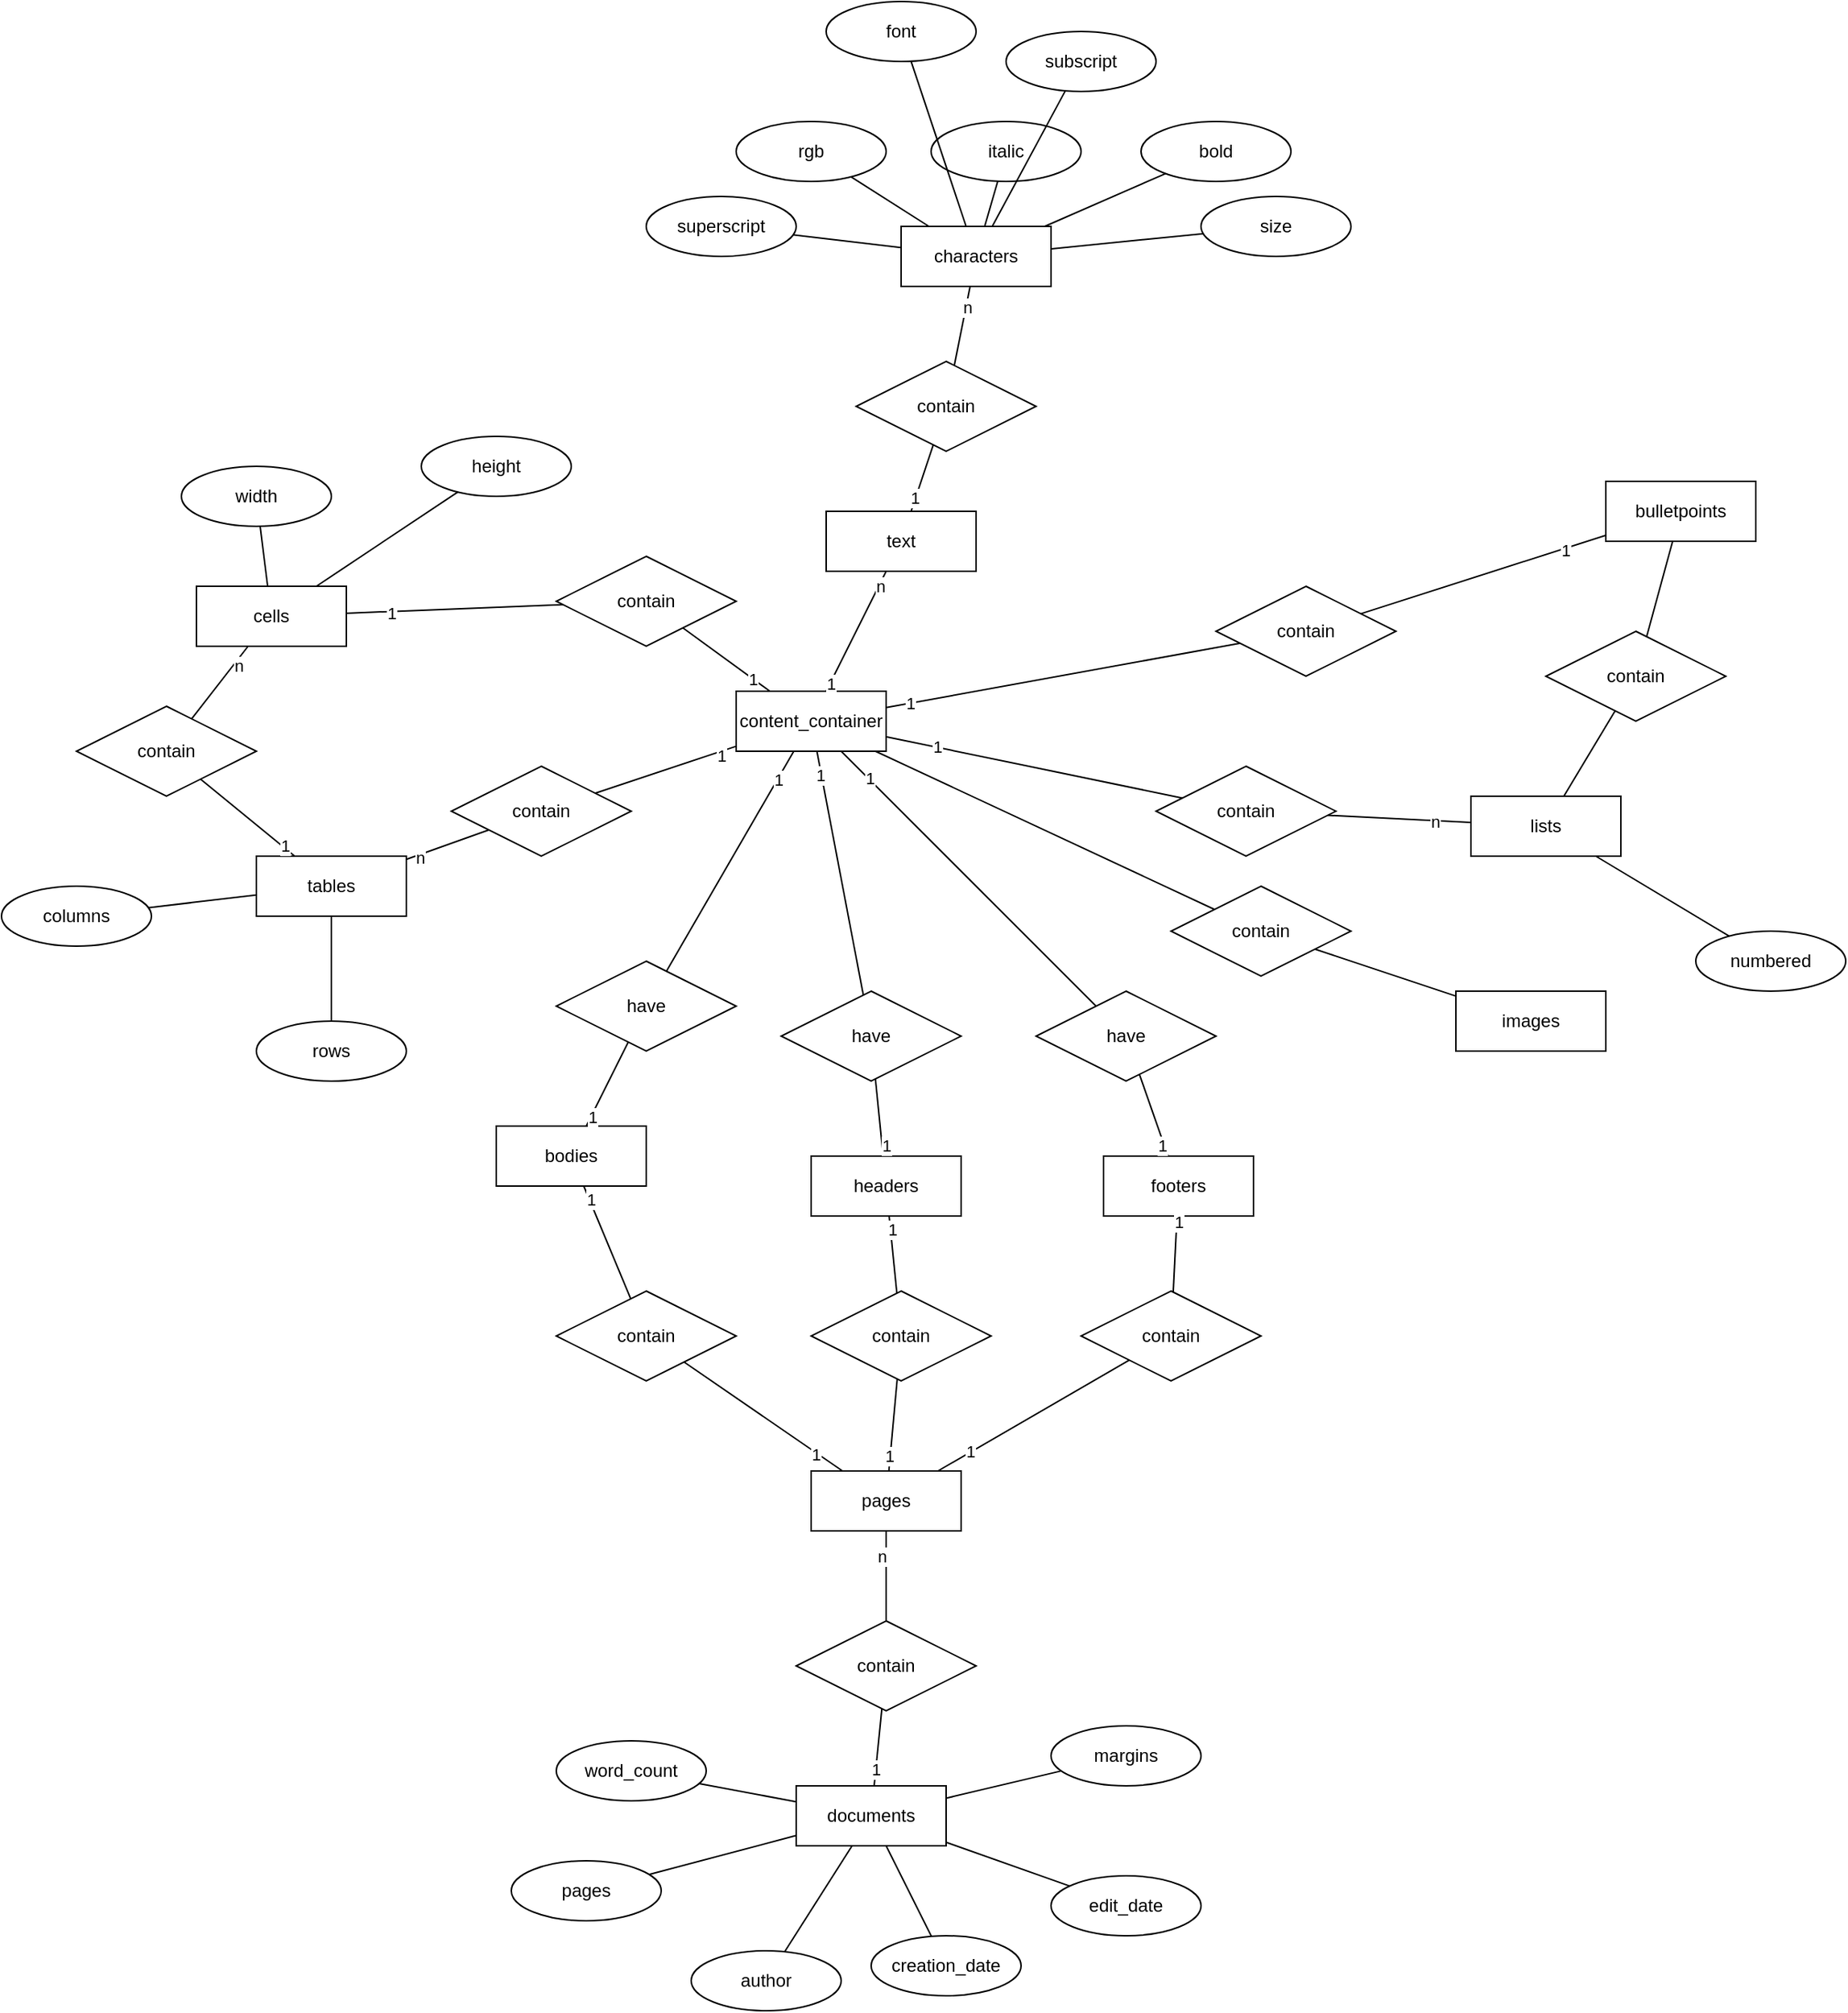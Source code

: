 <mxfile version="28.2.3">
  <diagram id="R2lEEEUBdFMjLlhIrx00" name="Page-1">
    <mxGraphModel grid="1" page="1" gridSize="10" guides="1" tooltips="1" connect="1" arrows="1" fold="1" pageScale="1" pageWidth="850" pageHeight="1100" math="0" shadow="0" extFonts="Permanent Marker^https://fonts.googleapis.com/css?family=Permanent+Marker">
      <root>
        <mxCell id="0" />
        <mxCell id="1" parent="0" />
        <mxCell id="701janBloOA3HdeUx_5--1" value="bold" style="ellipse;whiteSpace=wrap;html=1;align=center;" vertex="1" parent="1">
          <mxGeometry x="350" y="290" width="100" height="40" as="geometry" />
        </mxCell>
        <mxCell id="701janBloOA3HdeUx_5--2" value="characters" style="whiteSpace=wrap;html=1;align=center;" vertex="1" parent="1">
          <mxGeometry x="190" y="360" width="100" height="40" as="geometry" />
        </mxCell>
        <mxCell id="701janBloOA3HdeUx_5--4" value="italic" style="ellipse;whiteSpace=wrap;html=1;align=center;" vertex="1" parent="1">
          <mxGeometry x="210" y="290" width="100" height="40" as="geometry" />
        </mxCell>
        <mxCell id="701janBloOA3HdeUx_5--5" value="rgb" style="ellipse;whiteSpace=wrap;html=1;align=center;" vertex="1" parent="1">
          <mxGeometry x="80" y="290" width="100" height="40" as="geometry" />
        </mxCell>
        <mxCell id="701janBloOA3HdeUx_5--8" value="contain" style="shape=rhombus;perimeter=rhombusPerimeter;whiteSpace=wrap;html=1;align=center;" vertex="1" parent="1">
          <mxGeometry x="160" y="450" width="120" height="60" as="geometry" />
        </mxCell>
        <mxCell id="701janBloOA3HdeUx_5--9" value="tables" style="whiteSpace=wrap;html=1;align=center;" vertex="1" parent="1">
          <mxGeometry x="-240" y="780" width="100" height="40" as="geometry" />
        </mxCell>
        <mxCell id="701janBloOA3HdeUx_5--10" value="lists" style="whiteSpace=wrap;html=1;align=center;" vertex="1" parent="1">
          <mxGeometry x="570" y="740" width="100" height="40" as="geometry" />
        </mxCell>
        <mxCell id="701janBloOA3HdeUx_5--13" value="superscript" style="ellipse;whiteSpace=wrap;html=1;align=center;" vertex="1" parent="1">
          <mxGeometry x="20" y="340" width="100" height="40" as="geometry" />
        </mxCell>
        <mxCell id="701janBloOA3HdeUx_5--14" value="subscript" style="ellipse;whiteSpace=wrap;html=1;align=center;" vertex="1" parent="1">
          <mxGeometry x="260" y="230" width="100" height="40" as="geometry" />
        </mxCell>
        <mxCell id="701janBloOA3HdeUx_5--15" value="text" style="whiteSpace=wrap;html=1;align=center;" vertex="1" parent="1">
          <mxGeometry x="140" y="550" width="100" height="40" as="geometry" />
        </mxCell>
        <mxCell id="701janBloOA3HdeUx_5--16" value="images" style="whiteSpace=wrap;html=1;align=center;" vertex="1" parent="1">
          <mxGeometry x="560" y="870" width="100" height="40" as="geometry" />
        </mxCell>
        <mxCell id="701janBloOA3HdeUx_5--18" value="contain" style="shape=rhombus;perimeter=rhombusPerimeter;whiteSpace=wrap;html=1;align=center;" vertex="1" parent="1">
          <mxGeometry x="620" y="630" width="120" height="60" as="geometry" />
        </mxCell>
        <mxCell id="701janBloOA3HdeUx_5--19" value="documents" style="whiteSpace=wrap;html=1;align=center;" vertex="1" parent="1">
          <mxGeometry x="120" y="1400" width="100" height="40" as="geometry" />
        </mxCell>
        <mxCell id="701janBloOA3HdeUx_5--20" value="contain" style="shape=rhombus;perimeter=rhombusPerimeter;whiteSpace=wrap;html=1;align=center;" vertex="1" parent="1">
          <mxGeometry x="-360" y="680" width="120" height="60" as="geometry" />
        </mxCell>
        <mxCell id="701janBloOA3HdeUx_5--23" value="contain" style="shape=rhombus;perimeter=rhombusPerimeter;whiteSpace=wrap;html=1;align=center;" vertex="1" parent="1">
          <mxGeometry x="360" y="720" width="120" height="60" as="geometry" />
        </mxCell>
        <mxCell id="701janBloOA3HdeUx_5--24" value="contain" style="shape=rhombus;perimeter=rhombusPerimeter;whiteSpace=wrap;html=1;align=center;" vertex="1" parent="1">
          <mxGeometry x="370" y="800" width="120" height="60" as="geometry" />
        </mxCell>
        <mxCell id="701janBloOA3HdeUx_5--25" value="margins" style="ellipse;whiteSpace=wrap;html=1;align=center;" vertex="1" parent="1">
          <mxGeometry x="290" y="1360" width="100" height="40" as="geometry" />
        </mxCell>
        <mxCell id="701janBloOA3HdeUx_5--26" value="bodies" style="whiteSpace=wrap;html=1;align=center;" vertex="1" parent="1">
          <mxGeometry x="-80" y="960" width="100" height="40" as="geometry" />
        </mxCell>
        <mxCell id="701janBloOA3HdeUx_5--27" value="headers" style="whiteSpace=wrap;html=1;align=center;" vertex="1" parent="1">
          <mxGeometry x="130" y="980" width="100" height="40" as="geometry" />
        </mxCell>
        <mxCell id="701janBloOA3HdeUx_5--28" value="footers" style="whiteSpace=wrap;html=1;align=center;" vertex="1" parent="1">
          <mxGeometry x="325" y="980" width="100" height="40" as="geometry" />
        </mxCell>
        <mxCell id="701janBloOA3HdeUx_5--29" value="content_container" style="whiteSpace=wrap;html=1;align=center;" vertex="1" parent="1">
          <mxGeometry x="80" y="670" width="100" height="40" as="geometry" />
        </mxCell>
        <mxCell id="701janBloOA3HdeUx_5--30" value="have" style="shape=rhombus;perimeter=rhombusPerimeter;whiteSpace=wrap;html=1;align=center;" vertex="1" parent="1">
          <mxGeometry x="-40" y="850" width="120" height="60" as="geometry" />
        </mxCell>
        <mxCell id="701janBloOA3HdeUx_5--34" value="" style="endArrow=none;html=1;rounded=0;" edge="1" parent="1" source="701janBloOA3HdeUx_5--127" target="701janBloOA3HdeUx_5--26">
          <mxGeometry width="50" height="50" relative="1" as="geometry">
            <mxPoint x="133.75" y="1033.125" as="sourcePoint" />
            <mxPoint x="160" y="1050" as="targetPoint" />
          </mxGeometry>
        </mxCell>
        <mxCell id="701janBloOA3HdeUx_5--139" value="1" style="edgeLabel;html=1;align=center;verticalAlign=middle;resizable=0;points=[];" connectable="0" vertex="1" parent="701janBloOA3HdeUx_5--34">
          <mxGeometry x="0.763" y="-1" relative="1" as="geometry">
            <mxPoint as="offset" />
          </mxGeometry>
        </mxCell>
        <mxCell id="701janBloOA3HdeUx_5--35" value="" style="endArrow=none;html=1;rounded=0;" edge="1" parent="1" source="701janBloOA3HdeUx_5--133" target="701janBloOA3HdeUx_5--27">
          <mxGeometry width="50" height="50" relative="1" as="geometry">
            <mxPoint x="200" y="1080" as="sourcePoint" />
            <mxPoint x="320" y="1000" as="targetPoint" />
          </mxGeometry>
        </mxCell>
        <mxCell id="701janBloOA3HdeUx_5--140" value="1" style="edgeLabel;html=1;align=center;verticalAlign=middle;resizable=0;points=[];" connectable="0" vertex="1" parent="701janBloOA3HdeUx_5--35">
          <mxGeometry x="0.657" y="-1" relative="1" as="geometry">
            <mxPoint as="offset" />
          </mxGeometry>
        </mxCell>
        <mxCell id="701janBloOA3HdeUx_5--36" value="" style="endArrow=none;html=1;rounded=0;" edge="1" parent="1" source="701janBloOA3HdeUx_5--134" target="701janBloOA3HdeUx_5--28">
          <mxGeometry width="50" height="50" relative="1" as="geometry">
            <mxPoint x="320" y="1100" as="sourcePoint" />
            <mxPoint x="395" y="990" as="targetPoint" />
          </mxGeometry>
        </mxCell>
        <mxCell id="701janBloOA3HdeUx_5--141" value="1" style="edgeLabel;html=1;align=center;verticalAlign=middle;resizable=0;points=[];" connectable="0" vertex="1" parent="701janBloOA3HdeUx_5--36">
          <mxGeometry x="0.851" y="-1" relative="1" as="geometry">
            <mxPoint as="offset" />
          </mxGeometry>
        </mxCell>
        <mxCell id="701janBloOA3HdeUx_5--37" value="" style="endArrow=none;html=1;rounded=0;" edge="1" parent="1" source="701janBloOA3HdeUx_5--122" target="701janBloOA3HdeUx_5--19">
          <mxGeometry width="50" height="50" relative="1" as="geometry">
            <mxPoint x="130.526" y="1265.263" as="sourcePoint" />
            <mxPoint x="545" y="1130" as="targetPoint" />
          </mxGeometry>
        </mxCell>
        <mxCell id="701janBloOA3HdeUx_5--125" value="1" style="edgeLabel;html=1;align=center;verticalAlign=middle;resizable=0;points=[];" connectable="0" vertex="1" parent="701janBloOA3HdeUx_5--37">
          <mxGeometry x="0.569" relative="1" as="geometry">
            <mxPoint as="offset" />
          </mxGeometry>
        </mxCell>
        <mxCell id="701janBloOA3HdeUx_5--38" value="" style="endArrow=none;html=1;rounded=0;" edge="1" parent="1" source="701janBloOA3HdeUx_5--26" target="701janBloOA3HdeUx_5--30">
          <mxGeometry width="50" height="50" relative="1" as="geometry">
            <mxPoint x="371" y="1063" as="sourcePoint" />
            <mxPoint x="270" y="1000" as="targetPoint" />
          </mxGeometry>
        </mxCell>
        <mxCell id="701janBloOA3HdeUx_5--142" value="1" style="edgeLabel;html=1;align=center;verticalAlign=middle;resizable=0;points=[];" connectable="0" vertex="1" parent="701janBloOA3HdeUx_5--38">
          <mxGeometry x="-0.773" y="-1" relative="1" as="geometry">
            <mxPoint as="offset" />
          </mxGeometry>
        </mxCell>
        <mxCell id="701janBloOA3HdeUx_5--39" value="" style="endArrow=none;html=1;rounded=0;" edge="1" parent="1" source="701janBloOA3HdeUx_5--27" target="701janBloOA3HdeUx_5--145">
          <mxGeometry width="50" height="50" relative="1" as="geometry">
            <mxPoint x="350" y="935" as="sourcePoint" />
            <mxPoint x="180" y="900.0" as="targetPoint" />
          </mxGeometry>
        </mxCell>
        <mxCell id="701janBloOA3HdeUx_5--149" value="1" style="edgeLabel;html=1;align=center;verticalAlign=middle;resizable=0;points=[];" connectable="0" vertex="1" parent="701janBloOA3HdeUx_5--39">
          <mxGeometry x="-0.725" y="-2" relative="1" as="geometry">
            <mxPoint as="offset" />
          </mxGeometry>
        </mxCell>
        <mxCell id="701janBloOA3HdeUx_5--40" value="" style="endArrow=none;html=1;rounded=0;" edge="1" parent="1" source="701janBloOA3HdeUx_5--28" target="701janBloOA3HdeUx_5--146">
          <mxGeometry width="50" height="50" relative="1" as="geometry">
            <mxPoint x="330" y="930" as="sourcePoint" />
            <mxPoint x="290" y="850" as="targetPoint" />
          </mxGeometry>
        </mxCell>
        <mxCell id="701janBloOA3HdeUx_5--150" value="1" style="edgeLabel;html=1;align=center;verticalAlign=middle;resizable=0;points=[];" connectable="0" vertex="1" parent="701janBloOA3HdeUx_5--40">
          <mxGeometry x="-0.72" y="2" relative="1" as="geometry">
            <mxPoint as="offset" />
          </mxGeometry>
        </mxCell>
        <mxCell id="701janBloOA3HdeUx_5--43" value="" style="endArrow=none;html=1;rounded=0;" edge="1" parent="1" source="701janBloOA3HdeUx_5--30" target="701janBloOA3HdeUx_5--29">
          <mxGeometry width="50" height="50" relative="1" as="geometry">
            <mxPoint x="484" y="945" as="sourcePoint" />
            <mxPoint x="390" y="900" as="targetPoint" />
          </mxGeometry>
        </mxCell>
        <mxCell id="701janBloOA3HdeUx_5--152" value="1" style="edgeLabel;html=1;align=center;verticalAlign=middle;resizable=0;points=[];" connectable="0" vertex="1" parent="701janBloOA3HdeUx_5--43">
          <mxGeometry x="0.739" relative="1" as="geometry">
            <mxPoint as="offset" />
          </mxGeometry>
        </mxCell>
        <mxCell id="701janBloOA3HdeUx_5--44" value="" style="endArrow=none;html=1;rounded=0;" edge="1" parent="1" source="701janBloOA3HdeUx_5--29" target="701janBloOA3HdeUx_5--23">
          <mxGeometry width="50" height="50" relative="1" as="geometry">
            <mxPoint x="446" y="864" as="sourcePoint" />
            <mxPoint x="430" y="810" as="targetPoint" />
          </mxGeometry>
        </mxCell>
        <mxCell id="701janBloOA3HdeUx_5--111" value="1" style="edgeLabel;html=1;align=center;verticalAlign=middle;resizable=0;points=[];" connectable="0" vertex="1" parent="701janBloOA3HdeUx_5--44">
          <mxGeometry x="-0.658" y="1" relative="1" as="geometry">
            <mxPoint as="offset" />
          </mxGeometry>
        </mxCell>
        <mxCell id="701janBloOA3HdeUx_5--46" value="" style="endArrow=none;html=1;rounded=0;" edge="1" parent="1" source="701janBloOA3HdeUx_5--95" target="701janBloOA3HdeUx_5--9">
          <mxGeometry width="50" height="50" relative="1" as="geometry">
            <mxPoint x="460" y="743" as="sourcePoint" />
            <mxPoint x="470" y="700" as="targetPoint" />
          </mxGeometry>
        </mxCell>
        <mxCell id="701janBloOA3HdeUx_5--106" value="n" style="edgeLabel;html=1;align=center;verticalAlign=middle;resizable=0;points=[];" connectable="0" vertex="1" parent="701janBloOA3HdeUx_5--46">
          <mxGeometry x="0.718" y="2" relative="1" as="geometry">
            <mxPoint as="offset" />
          </mxGeometry>
        </mxCell>
        <mxCell id="701janBloOA3HdeUx_5--47" value="" style="endArrow=none;html=1;rounded=0;" edge="1" parent="1" source="701janBloOA3HdeUx_5--23" target="701janBloOA3HdeUx_5--10">
          <mxGeometry width="50" height="50" relative="1" as="geometry">
            <mxPoint x="330" y="800" as="sourcePoint" />
            <mxPoint x="240" y="680" as="targetPoint" />
          </mxGeometry>
        </mxCell>
        <mxCell id="701janBloOA3HdeUx_5--112" value="n" style="edgeLabel;html=1;align=center;verticalAlign=middle;resizable=0;points=[];" connectable="0" vertex="1" parent="701janBloOA3HdeUx_5--47">
          <mxGeometry x="0.492" relative="1" as="geometry">
            <mxPoint as="offset" />
          </mxGeometry>
        </mxCell>
        <mxCell id="701janBloOA3HdeUx_5--50" value="" style="endArrow=none;html=1;rounded=0;" edge="1" parent="1" source="701janBloOA3HdeUx_5--9" target="701janBloOA3HdeUx_5--20">
          <mxGeometry width="50" height="50" relative="1" as="geometry">
            <mxPoint x="306" y="790" as="sourcePoint" />
            <mxPoint x="210" y="680" as="targetPoint" />
          </mxGeometry>
        </mxCell>
        <mxCell id="701janBloOA3HdeUx_5--109" value="1" style="edgeLabel;html=1;align=center;verticalAlign=middle;resizable=0;points=[];" connectable="0" vertex="1" parent="701janBloOA3HdeUx_5--50">
          <mxGeometry x="-0.764" y="-1" relative="1" as="geometry">
            <mxPoint as="offset" />
          </mxGeometry>
        </mxCell>
        <mxCell id="701janBloOA3HdeUx_5--51" value="" style="endArrow=none;html=1;rounded=0;" edge="1" parent="1" source="701janBloOA3HdeUx_5--92" target="701janBloOA3HdeUx_5--29">
          <mxGeometry width="50" height="50" relative="1" as="geometry">
            <mxPoint x="220" y="670" as="sourcePoint" />
            <mxPoint x="234" y="610" as="targetPoint" />
          </mxGeometry>
        </mxCell>
        <mxCell id="701janBloOA3HdeUx_5--108" value="1" style="edgeLabel;html=1;align=center;verticalAlign=middle;resizable=0;points=[];" connectable="0" vertex="1" parent="701janBloOA3HdeUx_5--51">
          <mxGeometry x="0.6" relative="1" as="geometry">
            <mxPoint as="offset" />
          </mxGeometry>
        </mxCell>
        <mxCell id="701janBloOA3HdeUx_5--52" value="" style="endArrow=none;html=1;rounded=0;" edge="1" parent="1" source="701janBloOA3HdeUx_5--10" target="701janBloOA3HdeUx_5--18">
          <mxGeometry width="50" height="50" relative="1" as="geometry">
            <mxPoint x="250" y="537" as="sourcePoint" />
            <mxPoint x="320" y="520" as="targetPoint" />
          </mxGeometry>
        </mxCell>
        <mxCell id="701janBloOA3HdeUx_5--53" value="" style="endArrow=none;html=1;rounded=0;" edge="1" parent="1" source="701janBloOA3HdeUx_5--18" target="701janBloOA3HdeUx_5--84">
          <mxGeometry width="50" height="50" relative="1" as="geometry">
            <mxPoint x="311" y="503" as="sourcePoint" />
            <mxPoint x="590" y="440" as="targetPoint" />
          </mxGeometry>
        </mxCell>
        <mxCell id="701janBloOA3HdeUx_5--55" value="" style="endArrow=none;html=1;rounded=0;" edge="1" parent="1" source="701janBloOA3HdeUx_5--15" target="701janBloOA3HdeUx_5--8">
          <mxGeometry width="50" height="50" relative="1" as="geometry">
            <mxPoint x="320" y="390" as="sourcePoint" />
            <mxPoint x="280" y="350" as="targetPoint" />
          </mxGeometry>
        </mxCell>
        <mxCell id="701janBloOA3HdeUx_5--119" value="1" style="edgeLabel;html=1;align=center;verticalAlign=middle;resizable=0;points=[];" connectable="0" vertex="1" parent="701janBloOA3HdeUx_5--55">
          <mxGeometry x="-0.594" y="1" relative="1" as="geometry">
            <mxPoint as="offset" />
          </mxGeometry>
        </mxCell>
        <mxCell id="701janBloOA3HdeUx_5--56" value="" style="endArrow=none;html=1;rounded=0;" edge="1" parent="1" source="701janBloOA3HdeUx_5--2" target="701janBloOA3HdeUx_5--8">
          <mxGeometry width="50" height="50" relative="1" as="geometry">
            <mxPoint x="357" y="425" as="sourcePoint" />
            <mxPoint x="260" y="380" as="targetPoint" />
          </mxGeometry>
        </mxCell>
        <mxCell id="701janBloOA3HdeUx_5--120" value="n" style="edgeLabel;html=1;align=center;verticalAlign=middle;resizable=0;points=[];" connectable="0" vertex="1" parent="701janBloOA3HdeUx_5--56">
          <mxGeometry x="-0.486" y="1" relative="1" as="geometry">
            <mxPoint as="offset" />
          </mxGeometry>
        </mxCell>
        <mxCell id="701janBloOA3HdeUx_5--57" value="" style="endArrow=none;html=1;rounded=0;" edge="1" parent="1" source="701janBloOA3HdeUx_5--4" target="701janBloOA3HdeUx_5--2">
          <mxGeometry width="50" height="50" relative="1" as="geometry">
            <mxPoint x="370" y="410" as="sourcePoint" />
            <mxPoint x="280" y="464" as="targetPoint" />
          </mxGeometry>
        </mxCell>
        <mxCell id="701janBloOA3HdeUx_5--58" value="" style="endArrow=none;html=1;rounded=0;" edge="1" parent="1" source="701janBloOA3HdeUx_5--1" target="701janBloOA3HdeUx_5--2">
          <mxGeometry width="50" height="50" relative="1" as="geometry">
            <mxPoint x="318" y="350" as="sourcePoint" />
            <mxPoint x="310" y="380" as="targetPoint" />
          </mxGeometry>
        </mxCell>
        <mxCell id="701janBloOA3HdeUx_5--59" value="" style="endArrow=none;html=1;rounded=0;" edge="1" parent="1" source="701janBloOA3HdeUx_5--14" target="701janBloOA3HdeUx_5--2">
          <mxGeometry width="50" height="50" relative="1" as="geometry">
            <mxPoint x="420" y="360" as="sourcePoint" />
            <mxPoint x="340" y="395" as="targetPoint" />
          </mxGeometry>
        </mxCell>
        <mxCell id="701janBloOA3HdeUx_5--60" value="" style="endArrow=none;html=1;rounded=0;" edge="1" parent="1" source="701janBloOA3HdeUx_5--5" target="701janBloOA3HdeUx_5--2">
          <mxGeometry width="50" height="50" relative="1" as="geometry">
            <mxPoint x="389" y="390" as="sourcePoint" />
            <mxPoint x="340" y="480" as="targetPoint" />
          </mxGeometry>
        </mxCell>
        <mxCell id="701janBloOA3HdeUx_5--61" value="" style="endArrow=none;html=1;rounded=0;" edge="1" parent="1" source="701janBloOA3HdeUx_5--2" target="701janBloOA3HdeUx_5--13">
          <mxGeometry width="50" height="50" relative="1" as="geometry">
            <mxPoint x="260" y="380" as="sourcePoint" />
            <mxPoint x="313" y="413" as="targetPoint" />
          </mxGeometry>
        </mxCell>
        <mxCell id="701janBloOA3HdeUx_5--62" value="creation_date" style="ellipse;whiteSpace=wrap;html=1;align=center;" vertex="1" parent="1">
          <mxGeometry x="170" y="1500" width="100" height="40" as="geometry" />
        </mxCell>
        <mxCell id="701janBloOA3HdeUx_5--63" value="edit_date" style="ellipse;whiteSpace=wrap;html=1;align=center;" vertex="1" parent="1">
          <mxGeometry x="290" y="1460" width="100" height="40" as="geometry" />
        </mxCell>
        <mxCell id="701janBloOA3HdeUx_5--64" value="word_count" style="ellipse;whiteSpace=wrap;html=1;align=center;" vertex="1" parent="1">
          <mxGeometry x="-40" y="1370" width="100" height="40" as="geometry" />
        </mxCell>
        <mxCell id="701janBloOA3HdeUx_5--65" value="pages" style="ellipse;whiteSpace=wrap;html=1;align=center;" vertex="1" parent="1">
          <mxGeometry x="-70" y="1450" width="100" height="40" as="geometry" />
        </mxCell>
        <mxCell id="701janBloOA3HdeUx_5--67" value="" style="endArrow=none;html=1;rounded=0;" edge="1" parent="1" source="701janBloOA3HdeUx_5--25" target="701janBloOA3HdeUx_5--19">
          <mxGeometry width="50" height="50" relative="1" as="geometry">
            <mxPoint x="400" y="1400" as="sourcePoint" />
            <mxPoint x="400" y="1470" as="targetPoint" />
          </mxGeometry>
        </mxCell>
        <mxCell id="701janBloOA3HdeUx_5--68" value="" style="endArrow=none;html=1;rounded=0;" edge="1" parent="1" source="701janBloOA3HdeUx_5--19" target="701janBloOA3HdeUx_5--62">
          <mxGeometry width="50" height="50" relative="1" as="geometry">
            <mxPoint x="490" y="1260" as="sourcePoint" />
            <mxPoint x="420" y="1282" as="targetPoint" />
          </mxGeometry>
        </mxCell>
        <mxCell id="701janBloOA3HdeUx_5--69" value="" style="endArrow=none;html=1;rounded=0;" edge="1" parent="1" source="701janBloOA3HdeUx_5--63" target="701janBloOA3HdeUx_5--19">
          <mxGeometry width="50" height="50" relative="1" as="geometry">
            <mxPoint x="570" y="1510" as="sourcePoint" />
            <mxPoint x="638" y="1526" as="targetPoint" />
          </mxGeometry>
        </mxCell>
        <mxCell id="701janBloOA3HdeUx_5--70" value="" style="endArrow=none;html=1;rounded=0;" edge="1" parent="1" source="701janBloOA3HdeUx_5--65" target="701janBloOA3HdeUx_5--19">
          <mxGeometry width="50" height="50" relative="1" as="geometry">
            <mxPoint x="615" y="1651" as="sourcePoint" />
            <mxPoint x="570" y="1580" as="targetPoint" />
          </mxGeometry>
        </mxCell>
        <mxCell id="701janBloOA3HdeUx_5--71" value="" style="endArrow=none;html=1;rounded=0;" edge="1" parent="1" source="701janBloOA3HdeUx_5--19" target="701janBloOA3HdeUx_5--64">
          <mxGeometry width="50" height="50" relative="1" as="geometry">
            <mxPoint x="350" y="1379" as="sourcePoint" />
            <mxPoint x="432" y="1350" as="targetPoint" />
          </mxGeometry>
        </mxCell>
        <mxCell id="701janBloOA3HdeUx_5--72" value="" style="endArrow=none;html=1;rounded=0;" edge="1" parent="1" source="701janBloOA3HdeUx_5--24" target="701janBloOA3HdeUx_5--29">
          <mxGeometry width="50" height="50" relative="1" as="geometry">
            <mxPoint x="410" y="821" as="sourcePoint" />
            <mxPoint x="473" y="770" as="targetPoint" />
          </mxGeometry>
        </mxCell>
        <mxCell id="701janBloOA3HdeUx_5--73" value="" style="endArrow=none;html=1;rounded=0;" edge="1" parent="1" source="701janBloOA3HdeUx_5--16" target="701janBloOA3HdeUx_5--24">
          <mxGeometry width="50" height="50" relative="1" as="geometry">
            <mxPoint x="630" y="840" as="sourcePoint" />
            <mxPoint x="560" y="840" as="targetPoint" />
          </mxGeometry>
        </mxCell>
        <mxCell id="701janBloOA3HdeUx_5--74" value="font" style="ellipse;whiteSpace=wrap;html=1;align=center;" vertex="1" parent="1">
          <mxGeometry x="140" y="210" width="100" height="40" as="geometry" />
        </mxCell>
        <mxCell id="701janBloOA3HdeUx_5--75" value="" style="endArrow=none;html=1;rounded=0;" edge="1" parent="1" source="701janBloOA3HdeUx_5--2" target="701janBloOA3HdeUx_5--74">
          <mxGeometry width="50" height="50" relative="1" as="geometry">
            <mxPoint x="399" y="280" as="sourcePoint" />
            <mxPoint x="350" y="370" as="targetPoint" />
          </mxGeometry>
        </mxCell>
        <mxCell id="701janBloOA3HdeUx_5--76" value="size" style="ellipse;whiteSpace=wrap;html=1;align=center;" vertex="1" parent="1">
          <mxGeometry x="390" y="340" width="100" height="40" as="geometry" />
        </mxCell>
        <mxCell id="701janBloOA3HdeUx_5--77" value="numbered" style="ellipse;whiteSpace=wrap;html=1;align=center;" vertex="1" parent="1">
          <mxGeometry x="720" y="830" width="100" height="40" as="geometry" />
        </mxCell>
        <mxCell id="701janBloOA3HdeUx_5--78" value="rows" style="ellipse;whiteSpace=wrap;html=1;align=center;" vertex="1" parent="1">
          <mxGeometry x="-240" y="890" width="100" height="40" as="geometry" />
        </mxCell>
        <mxCell id="701janBloOA3HdeUx_5--79" value="columns" style="ellipse;whiteSpace=wrap;html=1;align=center;" vertex="1" parent="1">
          <mxGeometry x="-410" y="800" width="100" height="40" as="geometry" />
        </mxCell>
        <mxCell id="701janBloOA3HdeUx_5--80" value="" style="endArrow=none;html=1;rounded=0;" edge="1" parent="1" source="701janBloOA3HdeUx_5--9" target="701janBloOA3HdeUx_5--79">
          <mxGeometry width="50" height="50" relative="1" as="geometry">
            <mxPoint x="210" y="723" as="sourcePoint" />
            <mxPoint x="220" y="680" as="targetPoint" />
          </mxGeometry>
        </mxCell>
        <mxCell id="701janBloOA3HdeUx_5--82" value="" style="endArrow=none;html=1;rounded=0;" edge="1" parent="1" source="701janBloOA3HdeUx_5--78" target="701janBloOA3HdeUx_5--9">
          <mxGeometry width="50" height="50" relative="1" as="geometry">
            <mxPoint x="191" y="754" as="sourcePoint" />
            <mxPoint x="130" y="750" as="targetPoint" />
          </mxGeometry>
        </mxCell>
        <mxCell id="701janBloOA3HdeUx_5--83" value="" style="endArrow=none;html=1;rounded=0;" edge="1" parent="1" source="701janBloOA3HdeUx_5--76" target="701janBloOA3HdeUx_5--2">
          <mxGeometry width="50" height="50" relative="1" as="geometry">
            <mxPoint x="430" y="370" as="sourcePoint" />
            <mxPoint x="350" y="405" as="targetPoint" />
          </mxGeometry>
        </mxCell>
        <mxCell id="701janBloOA3HdeUx_5--84" value="bulletpoints" style="whiteSpace=wrap;html=1;align=center;" vertex="1" parent="1">
          <mxGeometry x="660" y="530" width="100" height="40" as="geometry" />
        </mxCell>
        <mxCell id="701janBloOA3HdeUx_5--85" value="" style="endArrow=none;html=1;rounded=0;" edge="1" parent="1" source="701janBloOA3HdeUx_5--10" target="701janBloOA3HdeUx_5--77">
          <mxGeometry width="50" height="50" relative="1" as="geometry">
            <mxPoint x="330" y="650" as="sourcePoint" />
            <mxPoint x="415" y="620" as="targetPoint" />
          </mxGeometry>
        </mxCell>
        <mxCell id="701janBloOA3HdeUx_5--86" value="contain" style="shape=rhombus;perimeter=rhombusPerimeter;whiteSpace=wrap;html=1;align=center;" vertex="1" parent="1">
          <mxGeometry x="400" y="600" width="120" height="60" as="geometry" />
        </mxCell>
        <mxCell id="701janBloOA3HdeUx_5--87" value="" style="endArrow=none;html=1;rounded=0;" edge="1" parent="1" source="701janBloOA3HdeUx_5--86" target="701janBloOA3HdeUx_5--29">
          <mxGeometry width="50" height="50" relative="1" as="geometry">
            <mxPoint x="437" y="475" as="sourcePoint" />
            <mxPoint x="340" y="430" as="targetPoint" />
          </mxGeometry>
        </mxCell>
        <mxCell id="701janBloOA3HdeUx_5--115" value="1" style="edgeLabel;html=1;align=center;verticalAlign=middle;resizable=0;points=[];" connectable="0" vertex="1" parent="701janBloOA3HdeUx_5--87">
          <mxGeometry x="0.868" relative="1" as="geometry">
            <mxPoint as="offset" />
          </mxGeometry>
        </mxCell>
        <mxCell id="701janBloOA3HdeUx_5--88" value="" style="endArrow=none;html=1;rounded=0;" edge="1" parent="1" source="701janBloOA3HdeUx_5--84" target="701janBloOA3HdeUx_5--86">
          <mxGeometry width="50" height="50" relative="1" as="geometry">
            <mxPoint x="637" y="478" as="sourcePoint" />
            <mxPoint x="580" y="470" as="targetPoint" />
          </mxGeometry>
        </mxCell>
        <mxCell id="701janBloOA3HdeUx_5--114" value="1" style="edgeLabel;html=1;align=center;verticalAlign=middle;resizable=0;points=[];" connectable="0" vertex="1" parent="701janBloOA3HdeUx_5--88">
          <mxGeometry x="-0.661" y="1" relative="1" as="geometry">
            <mxPoint as="offset" />
          </mxGeometry>
        </mxCell>
        <mxCell id="701janBloOA3HdeUx_5--89" value="" style="endArrow=none;html=1;rounded=0;" edge="1" parent="1" source="701janBloOA3HdeUx_5--90" target="701janBloOA3HdeUx_5--20">
          <mxGeometry width="50" height="50" relative="1" as="geometry">
            <mxPoint x="400" y="604" as="sourcePoint" />
            <mxPoint x="476" y="600" as="targetPoint" />
          </mxGeometry>
        </mxCell>
        <mxCell id="701janBloOA3HdeUx_5--110" value="n" style="edgeLabel;html=1;align=center;verticalAlign=middle;resizable=0;points=[];" connectable="0" vertex="1" parent="701janBloOA3HdeUx_5--89">
          <mxGeometry x="-0.55" y="2" relative="1" as="geometry">
            <mxPoint as="offset" />
          </mxGeometry>
        </mxCell>
        <mxCell id="701janBloOA3HdeUx_5--90" value="cells" style="whiteSpace=wrap;html=1;align=center;" vertex="1" parent="1">
          <mxGeometry x="-280" y="600" width="100" height="40" as="geometry" />
        </mxCell>
        <mxCell id="701janBloOA3HdeUx_5--92" value="contain" style="shape=rhombus;perimeter=rhombusPerimeter;whiteSpace=wrap;html=1;align=center;" vertex="1" parent="1">
          <mxGeometry x="-40" y="580" width="120" height="60" as="geometry" />
        </mxCell>
        <mxCell id="701janBloOA3HdeUx_5--93" value="" style="endArrow=none;html=1;rounded=0;" edge="1" parent="1" source="701janBloOA3HdeUx_5--92" target="701janBloOA3HdeUx_5--90">
          <mxGeometry width="50" height="50" relative="1" as="geometry">
            <mxPoint x="162" y="670" as="sourcePoint" />
            <mxPoint x="100" y="678" as="targetPoint" />
          </mxGeometry>
        </mxCell>
        <mxCell id="701janBloOA3HdeUx_5--107" value="1" style="edgeLabel;html=1;align=center;verticalAlign=middle;resizable=0;points=[];" connectable="0" vertex="1" parent="701janBloOA3HdeUx_5--93">
          <mxGeometry x="0.59" y="1" relative="1" as="geometry">
            <mxPoint as="offset" />
          </mxGeometry>
        </mxCell>
        <mxCell id="701janBloOA3HdeUx_5--95" value="contain" style="shape=rhombus;perimeter=rhombusPerimeter;whiteSpace=wrap;html=1;align=center;" vertex="1" parent="1">
          <mxGeometry x="-110" y="720" width="120" height="60" as="geometry" />
        </mxCell>
        <mxCell id="701janBloOA3HdeUx_5--96" value="" style="endArrow=none;html=1;rounded=0;" edge="1" parent="1" source="701janBloOA3HdeUx_5--29" target="701janBloOA3HdeUx_5--95">
          <mxGeometry width="50" height="50" relative="1" as="geometry">
            <mxPoint x="190" y="844" as="sourcePoint" />
            <mxPoint x="150" y="820" as="targetPoint" />
          </mxGeometry>
        </mxCell>
        <mxCell id="701janBloOA3HdeUx_5--105" value="1" style="edgeLabel;html=1;align=center;verticalAlign=middle;resizable=0;points=[];" connectable="0" vertex="1" parent="701janBloOA3HdeUx_5--96">
          <mxGeometry x="-0.772" y="3" relative="1" as="geometry">
            <mxPoint as="offset" />
          </mxGeometry>
        </mxCell>
        <mxCell id="701janBloOA3HdeUx_5--100" value="width" style="ellipse;whiteSpace=wrap;html=1;align=center;" vertex="1" parent="1">
          <mxGeometry x="-290" y="520" width="100" height="40" as="geometry" />
        </mxCell>
        <mxCell id="701janBloOA3HdeUx_5--101" value="height" style="ellipse;whiteSpace=wrap;html=1;align=center;" vertex="1" parent="1">
          <mxGeometry x="-130" y="500" width="100" height="40" as="geometry" />
        </mxCell>
        <mxCell id="701janBloOA3HdeUx_5--102" value="" style="endArrow=none;html=1;rounded=0;" edge="1" parent="1" source="701janBloOA3HdeUx_5--101" target="701janBloOA3HdeUx_5--90">
          <mxGeometry width="50" height="50" relative="1" as="geometry">
            <mxPoint x="16" y="630" as="sourcePoint" />
            <mxPoint x="-80" y="684" as="targetPoint" />
          </mxGeometry>
        </mxCell>
        <mxCell id="701janBloOA3HdeUx_5--103" value="" style="endArrow=none;html=1;rounded=0;" edge="1" parent="1" source="701janBloOA3HdeUx_5--100" target="701janBloOA3HdeUx_5--90">
          <mxGeometry width="50" height="50" relative="1" as="geometry">
            <mxPoint x="26" y="640" as="sourcePoint" />
            <mxPoint x="-70" y="694" as="targetPoint" />
          </mxGeometry>
        </mxCell>
        <mxCell id="701janBloOA3HdeUx_5--116" value="" style="endArrow=none;html=1;rounded=0;" edge="1" parent="1" source="701janBloOA3HdeUx_5--15" target="701janBloOA3HdeUx_5--29">
          <mxGeometry width="50" height="50" relative="1" as="geometry">
            <mxPoint x="797" y="540" as="sourcePoint" />
            <mxPoint x="530" y="694" as="targetPoint" />
          </mxGeometry>
        </mxCell>
        <mxCell id="701janBloOA3HdeUx_5--117" value="1" style="edgeLabel;html=1;align=center;verticalAlign=middle;resizable=0;points=[];" connectable="0" vertex="1" parent="701janBloOA3HdeUx_5--116">
          <mxGeometry x="0.868" relative="1" as="geometry">
            <mxPoint as="offset" />
          </mxGeometry>
        </mxCell>
        <mxCell id="701janBloOA3HdeUx_5--118" value="n" style="edgeLabel;html=1;align=center;verticalAlign=middle;resizable=0;points=[];" connectable="0" vertex="1" parent="701janBloOA3HdeUx_5--116">
          <mxGeometry x="-0.767" y="1" relative="1" as="geometry">
            <mxPoint as="offset" />
          </mxGeometry>
        </mxCell>
        <mxCell id="701janBloOA3HdeUx_5--121" value="pages" style="whiteSpace=wrap;html=1;align=center;" vertex="1" parent="1">
          <mxGeometry x="130" y="1190" width="100" height="40" as="geometry" />
        </mxCell>
        <mxCell id="701janBloOA3HdeUx_5--122" value="contain" style="shape=rhombus;perimeter=rhombusPerimeter;whiteSpace=wrap;html=1;align=center;" vertex="1" parent="1">
          <mxGeometry x="120" y="1290" width="120" height="60" as="geometry" />
        </mxCell>
        <mxCell id="701janBloOA3HdeUx_5--123" value="" style="endArrow=none;html=1;rounded=0;" edge="1" parent="1" source="701janBloOA3HdeUx_5--121" target="701janBloOA3HdeUx_5--122">
          <mxGeometry width="50" height="50" relative="1" as="geometry">
            <mxPoint x="203" y="1270" as="sourcePoint" />
            <mxPoint x="190" y="1305" as="targetPoint" />
          </mxGeometry>
        </mxCell>
        <mxCell id="701janBloOA3HdeUx_5--126" value="n" style="edgeLabel;html=1;align=center;verticalAlign=middle;resizable=0;points=[];" connectable="0" vertex="1" parent="701janBloOA3HdeUx_5--123">
          <mxGeometry x="-0.434" y="-3" relative="1" as="geometry">
            <mxPoint as="offset" />
          </mxGeometry>
        </mxCell>
        <mxCell id="701janBloOA3HdeUx_5--127" value="contain" style="shape=rhombus;perimeter=rhombusPerimeter;whiteSpace=wrap;html=1;align=center;" vertex="1" parent="1">
          <mxGeometry x="-40" y="1070" width="120" height="60" as="geometry" />
        </mxCell>
        <mxCell id="701janBloOA3HdeUx_5--128" value="author" style="ellipse;whiteSpace=wrap;html=1;align=center;" vertex="1" parent="1">
          <mxGeometry x="50" y="1510" width="100" height="40" as="geometry" />
        </mxCell>
        <mxCell id="701janBloOA3HdeUx_5--129" value="" style="endArrow=none;html=1;rounded=0;" edge="1" parent="1" source="701janBloOA3HdeUx_5--19" target="701janBloOA3HdeUx_5--128">
          <mxGeometry width="50" height="50" relative="1" as="geometry">
            <mxPoint x="280" y="1490" as="sourcePoint" />
            <mxPoint x="310" y="1550" as="targetPoint" />
          </mxGeometry>
        </mxCell>
        <mxCell id="701janBloOA3HdeUx_5--130" value="" style="endArrow=none;html=1;rounded=0;" edge="1" parent="1" source="701janBloOA3HdeUx_5--127" target="701janBloOA3HdeUx_5--121">
          <mxGeometry width="50" height="50" relative="1" as="geometry">
            <mxPoint x="240" y="1300" as="sourcePoint" />
            <mxPoint x="264" y="1365" as="targetPoint" />
          </mxGeometry>
        </mxCell>
        <mxCell id="701janBloOA3HdeUx_5--132" value="1" style="edgeLabel;html=1;align=center;verticalAlign=middle;resizable=0;points=[];" connectable="0" vertex="1" parent="701janBloOA3HdeUx_5--130">
          <mxGeometry x="0.659" y="-1" relative="1" as="geometry">
            <mxPoint as="offset" />
          </mxGeometry>
        </mxCell>
        <mxCell id="701janBloOA3HdeUx_5--133" value="contain" style="shape=rhombus;perimeter=rhombusPerimeter;whiteSpace=wrap;html=1;align=center;" vertex="1" parent="1">
          <mxGeometry x="130" y="1070" width="120" height="60" as="geometry" />
        </mxCell>
        <mxCell id="701janBloOA3HdeUx_5--134" value="contain" style="shape=rhombus;perimeter=rhombusPerimeter;whiteSpace=wrap;html=1;align=center;" vertex="1" parent="1">
          <mxGeometry x="310" y="1070" width="120" height="60" as="geometry" />
        </mxCell>
        <mxCell id="701janBloOA3HdeUx_5--135" value="" style="endArrow=none;html=1;rounded=0;" edge="1" parent="1" source="701janBloOA3HdeUx_5--133" target="701janBloOA3HdeUx_5--121">
          <mxGeometry width="50" height="50" relative="1" as="geometry">
            <mxPoint x="190" y="1160" as="sourcePoint" />
            <mxPoint x="277" y="1222" as="targetPoint" />
          </mxGeometry>
        </mxCell>
        <mxCell id="701janBloOA3HdeUx_5--136" value="1" style="edgeLabel;html=1;align=center;verticalAlign=middle;resizable=0;points=[];" connectable="0" vertex="1" parent="701janBloOA3HdeUx_5--135">
          <mxGeometry x="0.659" y="-1" relative="1" as="geometry">
            <mxPoint as="offset" />
          </mxGeometry>
        </mxCell>
        <mxCell id="701janBloOA3HdeUx_5--137" value="" style="endArrow=none;html=1;rounded=0;" edge="1" parent="1" source="701janBloOA3HdeUx_5--134" target="701janBloOA3HdeUx_5--121">
          <mxGeometry width="50" height="50" relative="1" as="geometry">
            <mxPoint x="276" y="1140" as="sourcePoint" />
            <mxPoint x="250" y="1224" as="targetPoint" />
          </mxGeometry>
        </mxCell>
        <mxCell id="701janBloOA3HdeUx_5--138" value="1" style="edgeLabel;html=1;align=center;verticalAlign=middle;resizable=0;points=[];" connectable="0" vertex="1" parent="701janBloOA3HdeUx_5--137">
          <mxGeometry x="0.659" y="-1" relative="1" as="geometry">
            <mxPoint as="offset" />
          </mxGeometry>
        </mxCell>
        <mxCell id="701janBloOA3HdeUx_5--145" value="have" style="shape=rhombus;perimeter=rhombusPerimeter;whiteSpace=wrap;html=1;align=center;" vertex="1" parent="1">
          <mxGeometry x="110" y="870" width="120" height="60" as="geometry" />
        </mxCell>
        <mxCell id="701janBloOA3HdeUx_5--146" value="have" style="shape=rhombus;perimeter=rhombusPerimeter;whiteSpace=wrap;html=1;align=center;" vertex="1" parent="1">
          <mxGeometry x="280" y="870" width="120" height="60" as="geometry" />
        </mxCell>
        <mxCell id="701janBloOA3HdeUx_5--147" value="" style="endArrow=none;html=1;rounded=0;" edge="1" parent="1" source="701janBloOA3HdeUx_5--145" target="701janBloOA3HdeUx_5--29">
          <mxGeometry width="50" height="50" relative="1" as="geometry">
            <mxPoint x="220" y="990" as="sourcePoint" />
            <mxPoint x="220" y="910" as="targetPoint" />
          </mxGeometry>
        </mxCell>
        <mxCell id="701janBloOA3HdeUx_5--151" value="1" style="edgeLabel;html=1;align=center;verticalAlign=middle;resizable=0;points=[];" connectable="0" vertex="1" parent="701janBloOA3HdeUx_5--147">
          <mxGeometry x="0.812" y="1" relative="1" as="geometry">
            <mxPoint as="offset" />
          </mxGeometry>
        </mxCell>
        <mxCell id="701janBloOA3HdeUx_5--148" value="" style="endArrow=none;html=1;rounded=0;" edge="1" parent="1" source="701janBloOA3HdeUx_5--146" target="701janBloOA3HdeUx_5--29">
          <mxGeometry width="50" height="50" relative="1" as="geometry">
            <mxPoint x="257" y="984" as="sourcePoint" />
            <mxPoint x="220" y="850" as="targetPoint" />
          </mxGeometry>
        </mxCell>
        <mxCell id="701janBloOA3HdeUx_5--153" value="1" style="edgeLabel;html=1;align=center;verticalAlign=middle;resizable=0;points=[];" connectable="0" vertex="1" parent="701janBloOA3HdeUx_5--148">
          <mxGeometry x="0.789" y="-1" relative="1" as="geometry">
            <mxPoint as="offset" />
          </mxGeometry>
        </mxCell>
      </root>
    </mxGraphModel>
  </diagram>
</mxfile>
